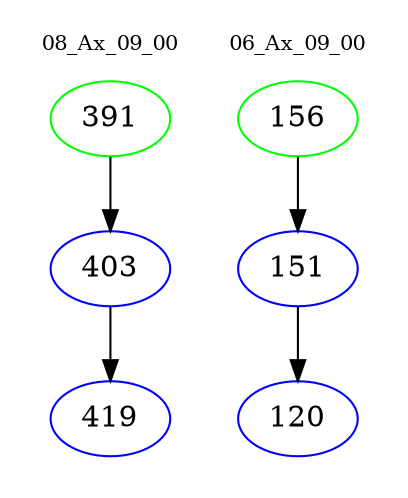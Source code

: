 digraph{
subgraph cluster_0 {
color = white
label = "08_Ax_09_00";
fontsize=10;
T0_391 [label="391", color="green"]
T0_391 -> T0_403 [color="black"]
T0_403 [label="403", color="blue"]
T0_403 -> T0_419 [color="black"]
T0_419 [label="419", color="blue"]
}
subgraph cluster_1 {
color = white
label = "06_Ax_09_00";
fontsize=10;
T1_156 [label="156", color="green"]
T1_156 -> T1_151 [color="black"]
T1_151 [label="151", color="blue"]
T1_151 -> T1_120 [color="black"]
T1_120 [label="120", color="blue"]
}
}
